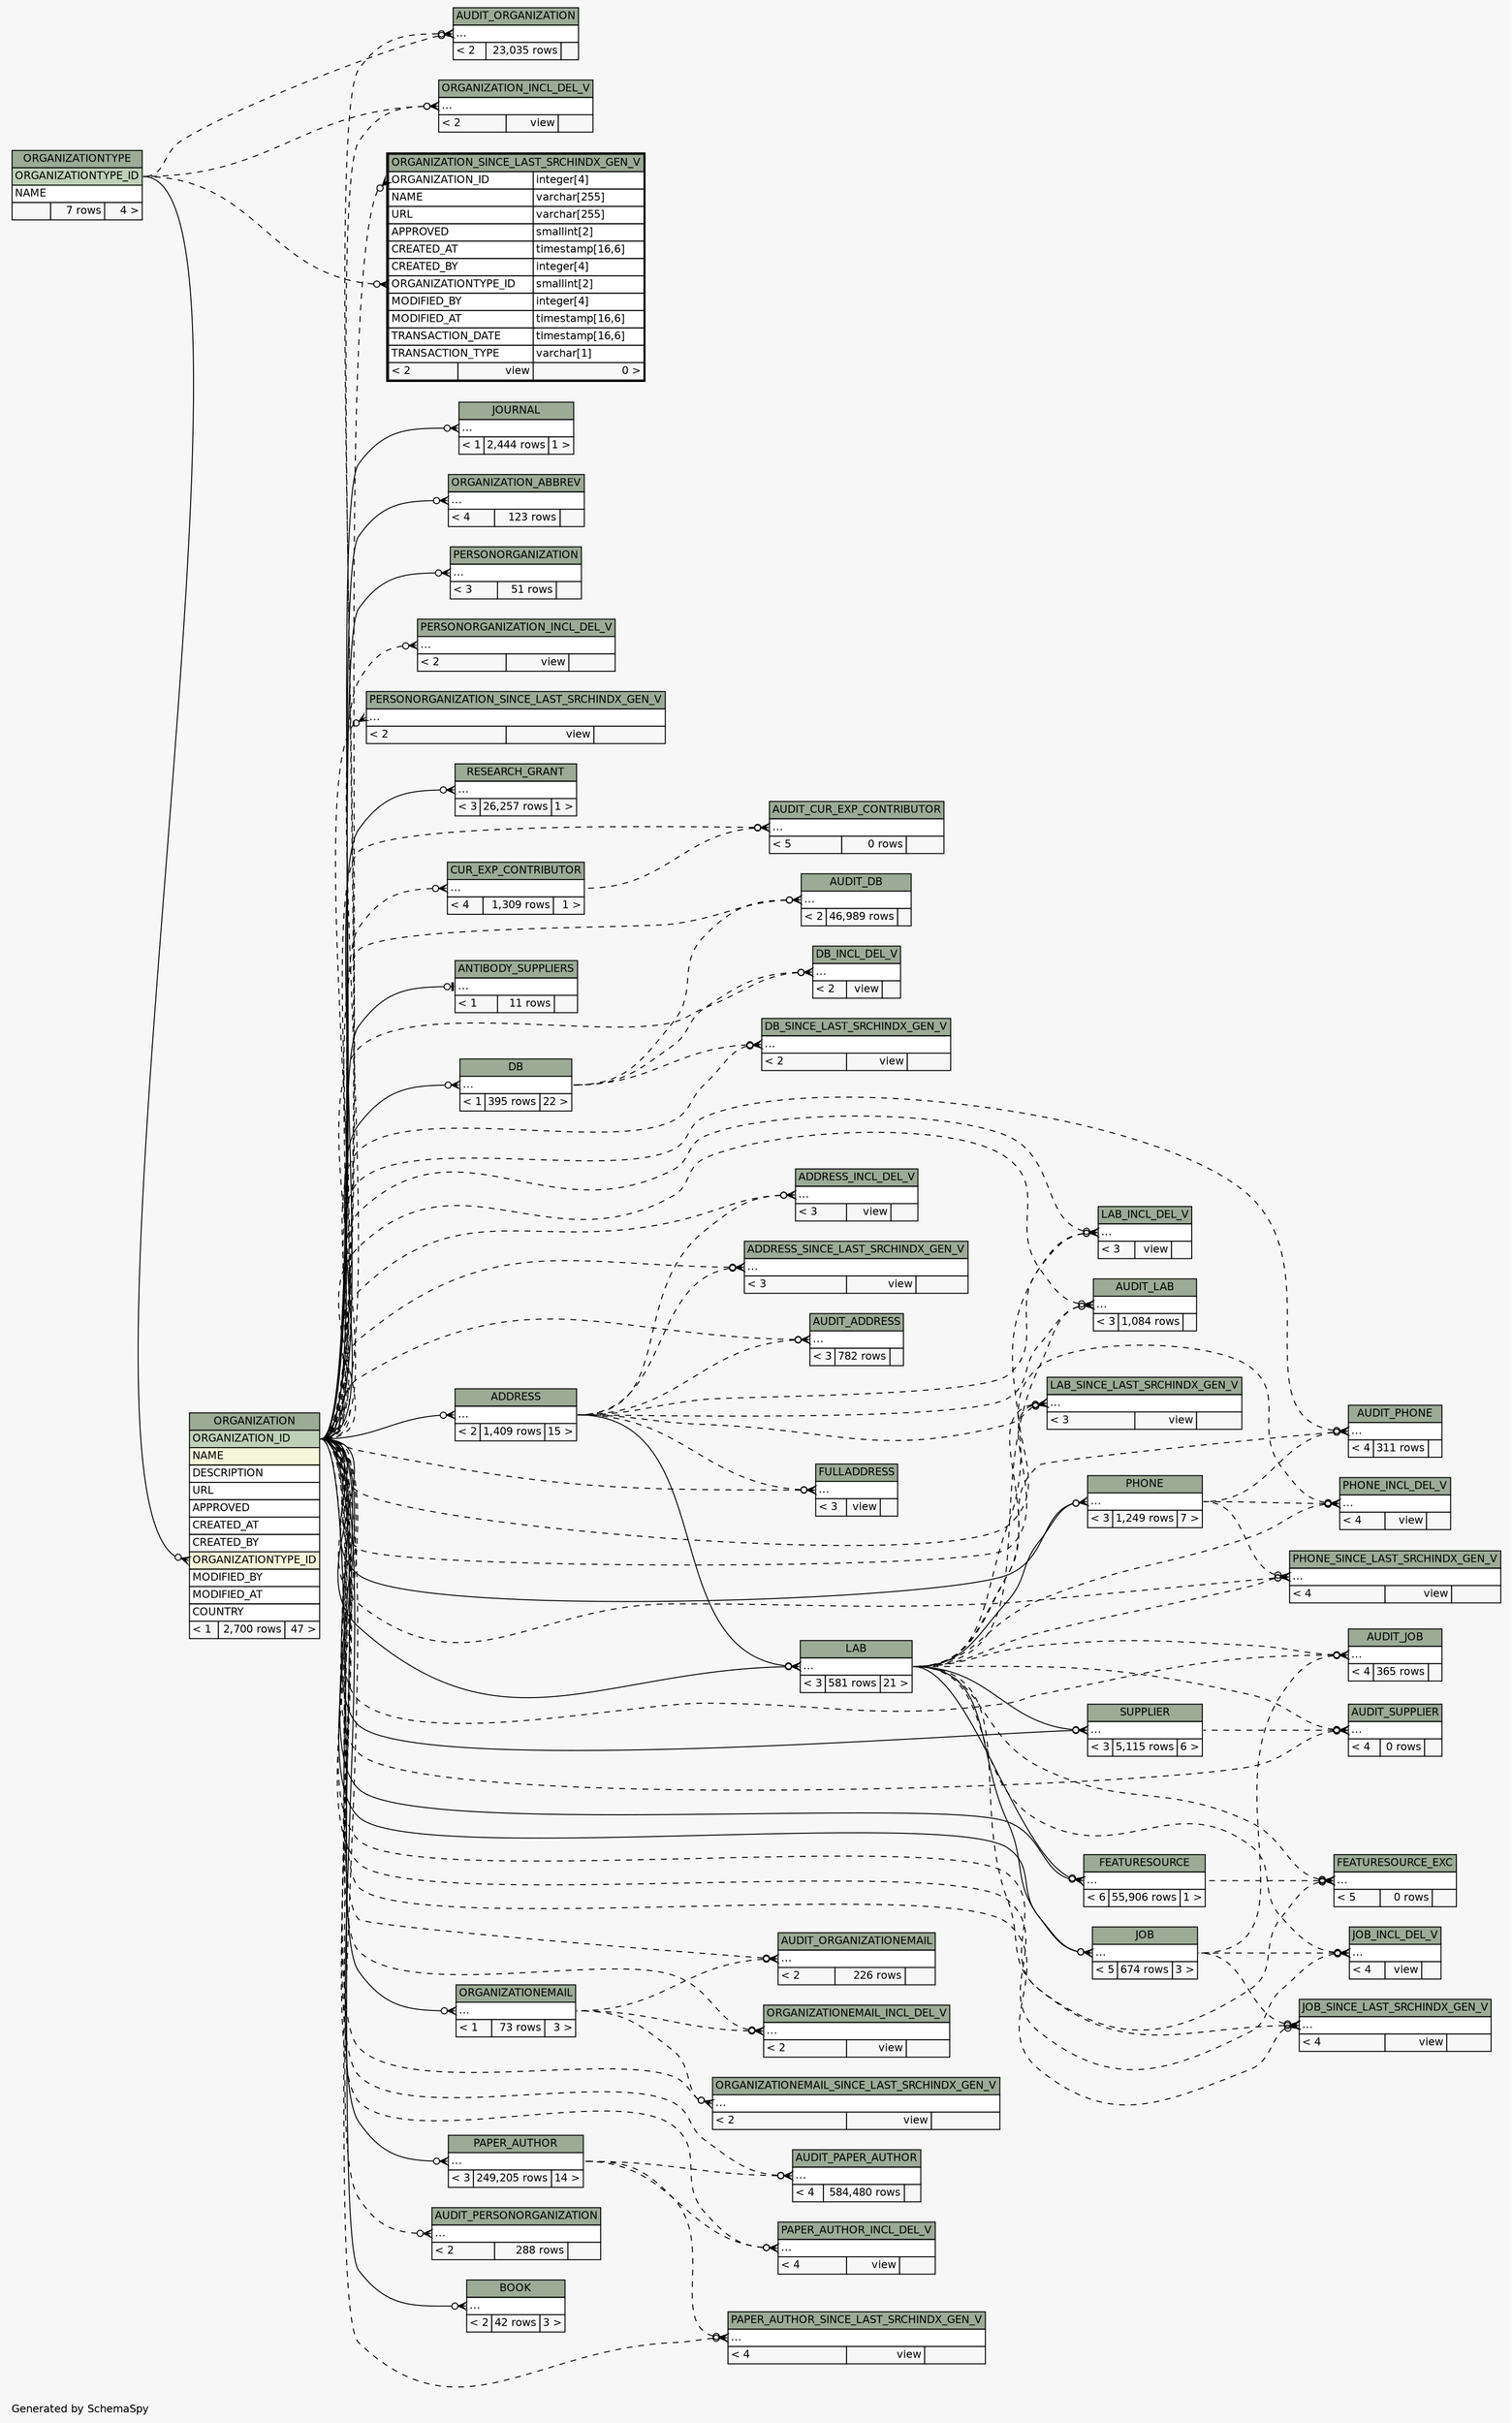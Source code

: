 // dot 2.38.0 on Windows 10 10.0
// SchemaSpy rev Unknown
digraph "impliedTwoDegreesRelationshipsDiagram" {
  graph [
    rankdir="RL"
    bgcolor="#f7f7f7"
    label="\nGenerated by SchemaSpy"
    labeljust="l"
    nodesep="0.18"
    ranksep="0.46"
    fontname="Helvetica"
    fontsize="11"
  ];
  node [
    fontname="Helvetica"
    fontsize="11"
    shape="plaintext"
  ];
  edge [
    arrowsize="0.8"
  ];
  "ADDRESS":"elipses":w -> "ORGANIZATION":"ORGANIZATION_ID":e [arrowhead=none dir=back arrowtail=crowodot];
  "ADDRESS_INCL_DEL_V":"elipses":w -> "ADDRESS":"elipses":e [arrowhead=none dir=back arrowtail=crowodot style=dashed];
  "ADDRESS_INCL_DEL_V":"elipses":w -> "ORGANIZATION":"ORGANIZATION_ID":e [arrowhead=none dir=back arrowtail=crowodot style=dashed];
  "ADDRESS_SINCE_LAST_SRCHINDX_GEN_V":"elipses":w -> "ADDRESS":"elipses":e [arrowhead=none dir=back arrowtail=crowodot style=dashed];
  "ADDRESS_SINCE_LAST_SRCHINDX_GEN_V":"elipses":w -> "ORGANIZATION":"ORGANIZATION_ID":e [arrowhead=none dir=back arrowtail=crowodot style=dashed];
  "ANTIBODY_SUPPLIERS":"elipses":w -> "ORGANIZATION":"ORGANIZATION_ID":e [arrowhead=none dir=back arrowtail=teeodot];
  "AUDIT_ADDRESS":"elipses":w -> "ADDRESS":"elipses":e [arrowhead=none dir=back arrowtail=crowodot style=dashed];
  "AUDIT_ADDRESS":"elipses":w -> "ORGANIZATION":"ORGANIZATION_ID":e [arrowhead=none dir=back arrowtail=crowodot style=dashed];
  "AUDIT_CUR_EXP_CONTRIBUTOR":"elipses":w -> "CUR_EXP_CONTRIBUTOR":"elipses":e [arrowhead=none dir=back arrowtail=crowodot style=dashed];
  "AUDIT_CUR_EXP_CONTRIBUTOR":"elipses":w -> "ORGANIZATION":"ORGANIZATION_ID":e [arrowhead=none dir=back arrowtail=crowodot style=dashed];
  "AUDIT_DB":"elipses":w -> "DB":"elipses":e [arrowhead=none dir=back arrowtail=crowodot style=dashed];
  "AUDIT_DB":"elipses":w -> "ORGANIZATION":"ORGANIZATION_ID":e [arrowhead=none dir=back arrowtail=crowodot style=dashed];
  "AUDIT_JOB":"elipses":w -> "JOB":"elipses":e [arrowhead=none dir=back arrowtail=crowodot style=dashed];
  "AUDIT_JOB":"elipses":w -> "LAB":"elipses":e [arrowhead=none dir=back arrowtail=crowodot style=dashed];
  "AUDIT_JOB":"elipses":w -> "ORGANIZATION":"ORGANIZATION_ID":e [arrowhead=none dir=back arrowtail=crowodot style=dashed];
  "AUDIT_LAB":"elipses":w -> "ADDRESS":"elipses":e [arrowhead=none dir=back arrowtail=crowodot style=dashed];
  "AUDIT_LAB":"elipses":w -> "LAB":"elipses":e [arrowhead=none dir=back arrowtail=crowodot style=dashed];
  "AUDIT_LAB":"elipses":w -> "ORGANIZATION":"ORGANIZATION_ID":e [arrowhead=none dir=back arrowtail=crowodot style=dashed];
  "AUDIT_ORGANIZATION":"elipses":w -> "ORGANIZATION":"ORGANIZATION_ID":e [arrowhead=none dir=back arrowtail=crowodot style=dashed];
  "AUDIT_ORGANIZATION":"elipses":w -> "ORGANIZATIONTYPE":"ORGANIZATIONTYPE_ID":e [arrowhead=none dir=back arrowtail=crowodot style=dashed];
  "AUDIT_ORGANIZATIONEMAIL":"elipses":w -> "ORGANIZATION":"ORGANIZATION_ID":e [arrowhead=none dir=back arrowtail=crowodot style=dashed];
  "AUDIT_ORGANIZATIONEMAIL":"elipses":w -> "ORGANIZATIONEMAIL":"elipses":e [arrowhead=none dir=back arrowtail=crowodot style=dashed];
  "AUDIT_PAPER_AUTHOR":"elipses":w -> "ORGANIZATION":"ORGANIZATION_ID":e [arrowhead=none dir=back arrowtail=crowodot style=dashed];
  "AUDIT_PAPER_AUTHOR":"elipses":w -> "PAPER_AUTHOR":"elipses":e [arrowhead=none dir=back arrowtail=crowodot style=dashed];
  "AUDIT_PERSONORGANIZATION":"elipses":w -> "ORGANIZATION":"ORGANIZATION_ID":e [arrowhead=none dir=back arrowtail=crowodot style=dashed];
  "AUDIT_PHONE":"elipses":w -> "LAB":"elipses":e [arrowhead=none dir=back arrowtail=crowodot style=dashed];
  "AUDIT_PHONE":"elipses":w -> "ORGANIZATION":"ORGANIZATION_ID":e [arrowhead=none dir=back arrowtail=crowodot style=dashed];
  "AUDIT_PHONE":"elipses":w -> "PHONE":"elipses":e [arrowhead=none dir=back arrowtail=crowodot style=dashed];
  "AUDIT_SUPPLIER":"elipses":w -> "LAB":"elipses":e [arrowhead=none dir=back arrowtail=crowodot style=dashed];
  "AUDIT_SUPPLIER":"elipses":w -> "ORGANIZATION":"ORGANIZATION_ID":e [arrowhead=none dir=back arrowtail=crowodot style=dashed];
  "AUDIT_SUPPLIER":"elipses":w -> "SUPPLIER":"elipses":e [arrowhead=none dir=back arrowtail=crowodot style=dashed];
  "BOOK":"elipses":w -> "ORGANIZATION":"ORGANIZATION_ID":e [arrowhead=none dir=back arrowtail=crowodot];
  "CUR_EXP_CONTRIBUTOR":"elipses":w -> "ORGANIZATION":"ORGANIZATION_ID":e [arrowhead=none dir=back arrowtail=crowodot style=dashed];
  "DB":"elipses":w -> "ORGANIZATION":"ORGANIZATION_ID":e [arrowhead=none dir=back arrowtail=crowodot];
  "DB_INCL_DEL_V":"elipses":w -> "DB":"elipses":e [arrowhead=none dir=back arrowtail=crowodot style=dashed];
  "DB_INCL_DEL_V":"elipses":w -> "ORGANIZATION":"ORGANIZATION_ID":e [arrowhead=none dir=back arrowtail=crowodot style=dashed];
  "DB_SINCE_LAST_SRCHINDX_GEN_V":"elipses":w -> "DB":"elipses":e [arrowhead=none dir=back arrowtail=crowodot style=dashed];
  "DB_SINCE_LAST_SRCHINDX_GEN_V":"elipses":w -> "ORGANIZATION":"ORGANIZATION_ID":e [arrowhead=none dir=back arrowtail=crowodot style=dashed];
  "FEATURESOURCE":"elipses":w -> "LAB":"elipses":e [arrowhead=none dir=back arrowtail=crowodot];
  "FEATURESOURCE":"elipses":w -> "ORGANIZATION":"ORGANIZATION_ID":e [arrowhead=none dir=back arrowtail=crowodot];
  "FEATURESOURCE_EXC":"elipses":w -> "FEATURESOURCE":"elipses":e [arrowhead=none dir=back arrowtail=crowodot style=dashed];
  "FEATURESOURCE_EXC":"elipses":w -> "LAB":"elipses":e [arrowhead=none dir=back arrowtail=crowodot style=dashed];
  "FEATURESOURCE_EXC":"elipses":w -> "ORGANIZATION":"ORGANIZATION_ID":e [arrowhead=none dir=back arrowtail=crowodot style=dashed];
  "FULLADDRESS":"elipses":w -> "ADDRESS":"elipses":e [arrowhead=none dir=back arrowtail=crowodot style=dashed];
  "FULLADDRESS":"elipses":w -> "ORGANIZATION":"ORGANIZATION_ID":e [arrowhead=none dir=back arrowtail=crowodot style=dashed];
  "JOB":"elipses":w -> "LAB":"elipses":e [arrowhead=none dir=back arrowtail=crowodot];
  "JOB":"elipses":w -> "ORGANIZATION":"ORGANIZATION_ID":e [arrowhead=none dir=back arrowtail=crowodot];
  "JOB_INCL_DEL_V":"elipses":w -> "JOB":"elipses":e [arrowhead=none dir=back arrowtail=crowodot style=dashed];
  "JOB_INCL_DEL_V":"elipses":w -> "LAB":"elipses":e [arrowhead=none dir=back arrowtail=crowodot style=dashed];
  "JOB_INCL_DEL_V":"elipses":w -> "ORGANIZATION":"ORGANIZATION_ID":e [arrowhead=none dir=back arrowtail=crowodot style=dashed];
  "JOB_SINCE_LAST_SRCHINDX_GEN_V":"elipses":w -> "JOB":"elipses":e [arrowhead=none dir=back arrowtail=crowodot style=dashed];
  "JOB_SINCE_LAST_SRCHINDX_GEN_V":"elipses":w -> "LAB":"elipses":e [arrowhead=none dir=back arrowtail=crowodot style=dashed];
  "JOB_SINCE_LAST_SRCHINDX_GEN_V":"elipses":w -> "ORGANIZATION":"ORGANIZATION_ID":e [arrowhead=none dir=back arrowtail=crowodot style=dashed];
  "JOURNAL":"elipses":w -> "ORGANIZATION":"ORGANIZATION_ID":e [arrowhead=none dir=back arrowtail=crowodot];
  "LAB":"elipses":w -> "ADDRESS":"elipses":e [arrowhead=none dir=back arrowtail=crowodot];
  "LAB":"elipses":w -> "ORGANIZATION":"ORGANIZATION_ID":e [arrowhead=none dir=back arrowtail=crowodot];
  "LAB_INCL_DEL_V":"elipses":w -> "ADDRESS":"elipses":e [arrowhead=none dir=back arrowtail=crowodot style=dashed];
  "LAB_INCL_DEL_V":"elipses":w -> "LAB":"elipses":e [arrowhead=none dir=back arrowtail=crowodot style=dashed];
  "LAB_INCL_DEL_V":"elipses":w -> "ORGANIZATION":"ORGANIZATION_ID":e [arrowhead=none dir=back arrowtail=crowodot style=dashed];
  "LAB_SINCE_LAST_SRCHINDX_GEN_V":"elipses":w -> "ADDRESS":"elipses":e [arrowhead=none dir=back arrowtail=crowodot style=dashed];
  "LAB_SINCE_LAST_SRCHINDX_GEN_V":"elipses":w -> "LAB":"elipses":e [arrowhead=none dir=back arrowtail=crowodot style=dashed];
  "LAB_SINCE_LAST_SRCHINDX_GEN_V":"elipses":w -> "ORGANIZATION":"ORGANIZATION_ID":e [arrowhead=none dir=back arrowtail=crowodot style=dashed];
  "ORGANIZATION":"ORGANIZATIONTYPE_ID":w -> "ORGANIZATIONTYPE":"ORGANIZATIONTYPE_ID":e [arrowhead=none dir=back arrowtail=crowodot];
  "ORGANIZATION_ABBREV":"elipses":w -> "ORGANIZATION":"ORGANIZATION_ID":e [arrowhead=none dir=back arrowtail=crowodot];
  "ORGANIZATION_INCL_DEL_V":"elipses":w -> "ORGANIZATION":"ORGANIZATION_ID":e [arrowhead=none dir=back arrowtail=crowodot style=dashed];
  "ORGANIZATION_INCL_DEL_V":"elipses":w -> "ORGANIZATIONTYPE":"ORGANIZATIONTYPE_ID":e [arrowhead=none dir=back arrowtail=crowodot style=dashed];
  "ORGANIZATION_SINCE_LAST_SRCHINDX_GEN_V":"ORGANIZATION_ID":w -> "ORGANIZATION":"ORGANIZATION_ID":e [arrowhead=none dir=back arrowtail=crowodot style=dashed];
  "ORGANIZATION_SINCE_LAST_SRCHINDX_GEN_V":"ORGANIZATIONTYPE_ID":w -> "ORGANIZATIONTYPE":"ORGANIZATIONTYPE_ID":e [arrowhead=none dir=back arrowtail=crowodot style=dashed];
  "ORGANIZATIONEMAIL":"elipses":w -> "ORGANIZATION":"ORGANIZATION_ID":e [arrowhead=none dir=back arrowtail=crowodot];
  "ORGANIZATIONEMAIL_INCL_DEL_V":"elipses":w -> "ORGANIZATION":"ORGANIZATION_ID":e [arrowhead=none dir=back arrowtail=crowodot style=dashed];
  "ORGANIZATIONEMAIL_INCL_DEL_V":"elipses":w -> "ORGANIZATIONEMAIL":"elipses":e [arrowhead=none dir=back arrowtail=crowodot style=dashed];
  "ORGANIZATIONEMAIL_SINCE_LAST_SRCHINDX_GEN_V":"elipses":w -> "ORGANIZATION":"ORGANIZATION_ID":e [arrowhead=none dir=back arrowtail=crowodot style=dashed];
  "ORGANIZATIONEMAIL_SINCE_LAST_SRCHINDX_GEN_V":"elipses":w -> "ORGANIZATIONEMAIL":"elipses":e [arrowhead=none dir=back arrowtail=crowodot style=dashed];
  "PAPER_AUTHOR":"elipses":w -> "ORGANIZATION":"ORGANIZATION_ID":e [arrowhead=none dir=back arrowtail=crowodot];
  "PAPER_AUTHOR_INCL_DEL_V":"elipses":w -> "ORGANIZATION":"ORGANIZATION_ID":e [arrowhead=none dir=back arrowtail=crowodot style=dashed];
  "PAPER_AUTHOR_INCL_DEL_V":"elipses":w -> "PAPER_AUTHOR":"elipses":e [arrowhead=none dir=back arrowtail=crowodot style=dashed];
  "PAPER_AUTHOR_SINCE_LAST_SRCHINDX_GEN_V":"elipses":w -> "ORGANIZATION":"ORGANIZATION_ID":e [arrowhead=none dir=back arrowtail=crowodot style=dashed];
  "PAPER_AUTHOR_SINCE_LAST_SRCHINDX_GEN_V":"elipses":w -> "PAPER_AUTHOR":"elipses":e [arrowhead=none dir=back arrowtail=crowodot style=dashed];
  "PERSONORGANIZATION":"elipses":w -> "ORGANIZATION":"ORGANIZATION_ID":e [arrowhead=none dir=back arrowtail=crowodot];
  "PERSONORGANIZATION_INCL_DEL_V":"elipses":w -> "ORGANIZATION":"ORGANIZATION_ID":e [arrowhead=none dir=back arrowtail=crowodot style=dashed];
  "PERSONORGANIZATION_SINCE_LAST_SRCHINDX_GEN_V":"elipses":w -> "ORGANIZATION":"ORGANIZATION_ID":e [arrowhead=none dir=back arrowtail=crowodot style=dashed];
  "PHONE":"elipses":w -> "LAB":"elipses":e [arrowhead=none dir=back arrowtail=crowodot];
  "PHONE":"elipses":w -> "ORGANIZATION":"ORGANIZATION_ID":e [arrowhead=none dir=back arrowtail=crowodot];
  "PHONE_INCL_DEL_V":"elipses":w -> "LAB":"elipses":e [arrowhead=none dir=back arrowtail=crowodot style=dashed];
  "PHONE_INCL_DEL_V":"elipses":w -> "ORGANIZATION":"ORGANIZATION_ID":e [arrowhead=none dir=back arrowtail=crowodot style=dashed];
  "PHONE_INCL_DEL_V":"elipses":w -> "PHONE":"elipses":e [arrowhead=none dir=back arrowtail=crowodot style=dashed];
  "PHONE_SINCE_LAST_SRCHINDX_GEN_V":"elipses":w -> "LAB":"elipses":e [arrowhead=none dir=back arrowtail=crowodot style=dashed];
  "PHONE_SINCE_LAST_SRCHINDX_GEN_V":"elipses":w -> "ORGANIZATION":"ORGANIZATION_ID":e [arrowhead=none dir=back arrowtail=crowodot style=dashed];
  "PHONE_SINCE_LAST_SRCHINDX_GEN_V":"elipses":w -> "PHONE":"elipses":e [arrowhead=none dir=back arrowtail=crowodot style=dashed];
  "RESEARCH_GRANT":"elipses":w -> "ORGANIZATION":"ORGANIZATION_ID":e [arrowhead=none dir=back arrowtail=crowodot];
  "SUPPLIER":"elipses":w -> "LAB":"elipses":e [arrowhead=none dir=back arrowtail=crowodot];
  "SUPPLIER":"elipses":w -> "ORGANIZATION":"ORGANIZATION_ID":e [arrowhead=none dir=back arrowtail=crowodot];
  "ADDRESS" [
    label=<
    <TABLE BORDER="0" CELLBORDER="1" CELLSPACING="0" BGCOLOR="#ffffff">
      <TR><TD COLSPAN="3" BGCOLOR="#9bab96" ALIGN="CENTER">ADDRESS</TD></TR>
      <TR><TD PORT="elipses" COLSPAN="3" ALIGN="LEFT">...</TD></TR>
      <TR><TD ALIGN="LEFT" BGCOLOR="#f7f7f7">&lt; 2</TD><TD ALIGN="RIGHT" BGCOLOR="#f7f7f7">1,409 rows</TD><TD ALIGN="RIGHT" BGCOLOR="#f7f7f7">15 &gt;</TD></TR>
    </TABLE>>
    URL="ADDRESS.html"
    tooltip="ADDRESS"
  ];
  "ADDRESS_INCL_DEL_V" [
    label=<
    <TABLE BORDER="0" CELLBORDER="1" CELLSPACING="0" BGCOLOR="#ffffff">
      <TR><TD COLSPAN="3" BGCOLOR="#9bab96" ALIGN="CENTER">ADDRESS_INCL_DEL_V</TD></TR>
      <TR><TD PORT="elipses" COLSPAN="3" ALIGN="LEFT">...</TD></TR>
      <TR><TD ALIGN="LEFT" BGCOLOR="#f7f7f7">&lt; 3</TD><TD ALIGN="RIGHT" BGCOLOR="#f7f7f7">view</TD><TD ALIGN="RIGHT" BGCOLOR="#f7f7f7">  </TD></TR>
    </TABLE>>
    URL="ADDRESS_INCL_DEL_V.html"
    tooltip="ADDRESS_INCL_DEL_V"
  ];
  "ADDRESS_SINCE_LAST_SRCHINDX_GEN_V" [
    label=<
    <TABLE BORDER="0" CELLBORDER="1" CELLSPACING="0" BGCOLOR="#ffffff">
      <TR><TD COLSPAN="3" BGCOLOR="#9bab96" ALIGN="CENTER">ADDRESS_SINCE_LAST_SRCHINDX_GEN_V</TD></TR>
      <TR><TD PORT="elipses" COLSPAN="3" ALIGN="LEFT">...</TD></TR>
      <TR><TD ALIGN="LEFT" BGCOLOR="#f7f7f7">&lt; 3</TD><TD ALIGN="RIGHT" BGCOLOR="#f7f7f7">view</TD><TD ALIGN="RIGHT" BGCOLOR="#f7f7f7">  </TD></TR>
    </TABLE>>
    URL="ADDRESS_SINCE_LAST_SRCHINDX_GEN_V.html"
    tooltip="ADDRESS_SINCE_LAST_SRCHINDX_GEN_V"
  ];
  "ANTIBODY_SUPPLIERS" [
    label=<
    <TABLE BORDER="0" CELLBORDER="1" CELLSPACING="0" BGCOLOR="#ffffff">
      <TR><TD COLSPAN="3" BGCOLOR="#9bab96" ALIGN="CENTER">ANTIBODY_SUPPLIERS</TD></TR>
      <TR><TD PORT="elipses" COLSPAN="3" ALIGN="LEFT">...</TD></TR>
      <TR><TD ALIGN="LEFT" BGCOLOR="#f7f7f7">&lt; 1</TD><TD ALIGN="RIGHT" BGCOLOR="#f7f7f7">11 rows</TD><TD ALIGN="RIGHT" BGCOLOR="#f7f7f7">  </TD></TR>
    </TABLE>>
    URL="ANTIBODY_SUPPLIERS.html"
    tooltip="ANTIBODY_SUPPLIERS"
  ];
  "AUDIT_ADDRESS" [
    label=<
    <TABLE BORDER="0" CELLBORDER="1" CELLSPACING="0" BGCOLOR="#ffffff">
      <TR><TD COLSPAN="3" BGCOLOR="#9bab96" ALIGN="CENTER">AUDIT_ADDRESS</TD></TR>
      <TR><TD PORT="elipses" COLSPAN="3" ALIGN="LEFT">...</TD></TR>
      <TR><TD ALIGN="LEFT" BGCOLOR="#f7f7f7">&lt; 3</TD><TD ALIGN="RIGHT" BGCOLOR="#f7f7f7">782 rows</TD><TD ALIGN="RIGHT" BGCOLOR="#f7f7f7">  </TD></TR>
    </TABLE>>
    URL="AUDIT_ADDRESS.html"
    tooltip="AUDIT_ADDRESS"
  ];
  "AUDIT_CUR_EXP_CONTRIBUTOR" [
    label=<
    <TABLE BORDER="0" CELLBORDER="1" CELLSPACING="0" BGCOLOR="#ffffff">
      <TR><TD COLSPAN="3" BGCOLOR="#9bab96" ALIGN="CENTER">AUDIT_CUR_EXP_CONTRIBUTOR</TD></TR>
      <TR><TD PORT="elipses" COLSPAN="3" ALIGN="LEFT">...</TD></TR>
      <TR><TD ALIGN="LEFT" BGCOLOR="#f7f7f7">&lt; 5</TD><TD ALIGN="RIGHT" BGCOLOR="#f7f7f7">0 rows</TD><TD ALIGN="RIGHT" BGCOLOR="#f7f7f7">  </TD></TR>
    </TABLE>>
    URL="AUDIT_CUR_EXP_CONTRIBUTOR.html"
    tooltip="AUDIT_CUR_EXP_CONTRIBUTOR"
  ];
  "AUDIT_DB" [
    label=<
    <TABLE BORDER="0" CELLBORDER="1" CELLSPACING="0" BGCOLOR="#ffffff">
      <TR><TD COLSPAN="3" BGCOLOR="#9bab96" ALIGN="CENTER">AUDIT_DB</TD></TR>
      <TR><TD PORT="elipses" COLSPAN="3" ALIGN="LEFT">...</TD></TR>
      <TR><TD ALIGN="LEFT" BGCOLOR="#f7f7f7">&lt; 2</TD><TD ALIGN="RIGHT" BGCOLOR="#f7f7f7">46,989 rows</TD><TD ALIGN="RIGHT" BGCOLOR="#f7f7f7">  </TD></TR>
    </TABLE>>
    URL="AUDIT_DB.html"
    tooltip="AUDIT_DB"
  ];
  "AUDIT_JOB" [
    label=<
    <TABLE BORDER="0" CELLBORDER="1" CELLSPACING="0" BGCOLOR="#ffffff">
      <TR><TD COLSPAN="3" BGCOLOR="#9bab96" ALIGN="CENTER">AUDIT_JOB</TD></TR>
      <TR><TD PORT="elipses" COLSPAN="3" ALIGN="LEFT">...</TD></TR>
      <TR><TD ALIGN="LEFT" BGCOLOR="#f7f7f7">&lt; 4</TD><TD ALIGN="RIGHT" BGCOLOR="#f7f7f7">365 rows</TD><TD ALIGN="RIGHT" BGCOLOR="#f7f7f7">  </TD></TR>
    </TABLE>>
    URL="AUDIT_JOB.html"
    tooltip="AUDIT_JOB"
  ];
  "AUDIT_LAB" [
    label=<
    <TABLE BORDER="0" CELLBORDER="1" CELLSPACING="0" BGCOLOR="#ffffff">
      <TR><TD COLSPAN="3" BGCOLOR="#9bab96" ALIGN="CENTER">AUDIT_LAB</TD></TR>
      <TR><TD PORT="elipses" COLSPAN="3" ALIGN="LEFT">...</TD></TR>
      <TR><TD ALIGN="LEFT" BGCOLOR="#f7f7f7">&lt; 3</TD><TD ALIGN="RIGHT" BGCOLOR="#f7f7f7">1,084 rows</TD><TD ALIGN="RIGHT" BGCOLOR="#f7f7f7">  </TD></TR>
    </TABLE>>
    URL="AUDIT_LAB.html"
    tooltip="AUDIT_LAB"
  ];
  "AUDIT_ORGANIZATION" [
    label=<
    <TABLE BORDER="0" CELLBORDER="1" CELLSPACING="0" BGCOLOR="#ffffff">
      <TR><TD COLSPAN="3" BGCOLOR="#9bab96" ALIGN="CENTER">AUDIT_ORGANIZATION</TD></TR>
      <TR><TD PORT="elipses" COLSPAN="3" ALIGN="LEFT">...</TD></TR>
      <TR><TD ALIGN="LEFT" BGCOLOR="#f7f7f7">&lt; 2</TD><TD ALIGN="RIGHT" BGCOLOR="#f7f7f7">23,035 rows</TD><TD ALIGN="RIGHT" BGCOLOR="#f7f7f7">  </TD></TR>
    </TABLE>>
    URL="AUDIT_ORGANIZATION.html"
    tooltip="AUDIT_ORGANIZATION"
  ];
  "AUDIT_ORGANIZATIONEMAIL" [
    label=<
    <TABLE BORDER="0" CELLBORDER="1" CELLSPACING="0" BGCOLOR="#ffffff">
      <TR><TD COLSPAN="3" BGCOLOR="#9bab96" ALIGN="CENTER">AUDIT_ORGANIZATIONEMAIL</TD></TR>
      <TR><TD PORT="elipses" COLSPAN="3" ALIGN="LEFT">...</TD></TR>
      <TR><TD ALIGN="LEFT" BGCOLOR="#f7f7f7">&lt; 2</TD><TD ALIGN="RIGHT" BGCOLOR="#f7f7f7">226 rows</TD><TD ALIGN="RIGHT" BGCOLOR="#f7f7f7">  </TD></TR>
    </TABLE>>
    URL="AUDIT_ORGANIZATIONEMAIL.html"
    tooltip="AUDIT_ORGANIZATIONEMAIL"
  ];
  "AUDIT_PAPER_AUTHOR" [
    label=<
    <TABLE BORDER="0" CELLBORDER="1" CELLSPACING="0" BGCOLOR="#ffffff">
      <TR><TD COLSPAN="3" BGCOLOR="#9bab96" ALIGN="CENTER">AUDIT_PAPER_AUTHOR</TD></TR>
      <TR><TD PORT="elipses" COLSPAN="3" ALIGN="LEFT">...</TD></TR>
      <TR><TD ALIGN="LEFT" BGCOLOR="#f7f7f7">&lt; 4</TD><TD ALIGN="RIGHT" BGCOLOR="#f7f7f7">584,480 rows</TD><TD ALIGN="RIGHT" BGCOLOR="#f7f7f7">  </TD></TR>
    </TABLE>>
    URL="AUDIT_PAPER_AUTHOR.html"
    tooltip="AUDIT_PAPER_AUTHOR"
  ];
  "AUDIT_PERSONORGANIZATION" [
    label=<
    <TABLE BORDER="0" CELLBORDER="1" CELLSPACING="0" BGCOLOR="#ffffff">
      <TR><TD COLSPAN="3" BGCOLOR="#9bab96" ALIGN="CENTER">AUDIT_PERSONORGANIZATION</TD></TR>
      <TR><TD PORT="elipses" COLSPAN="3" ALIGN="LEFT">...</TD></TR>
      <TR><TD ALIGN="LEFT" BGCOLOR="#f7f7f7">&lt; 2</TD><TD ALIGN="RIGHT" BGCOLOR="#f7f7f7">288 rows</TD><TD ALIGN="RIGHT" BGCOLOR="#f7f7f7">  </TD></TR>
    </TABLE>>
    URL="AUDIT_PERSONORGANIZATION.html"
    tooltip="AUDIT_PERSONORGANIZATION"
  ];
  "AUDIT_PHONE" [
    label=<
    <TABLE BORDER="0" CELLBORDER="1" CELLSPACING="0" BGCOLOR="#ffffff">
      <TR><TD COLSPAN="3" BGCOLOR="#9bab96" ALIGN="CENTER">AUDIT_PHONE</TD></TR>
      <TR><TD PORT="elipses" COLSPAN="3" ALIGN="LEFT">...</TD></TR>
      <TR><TD ALIGN="LEFT" BGCOLOR="#f7f7f7">&lt; 4</TD><TD ALIGN="RIGHT" BGCOLOR="#f7f7f7">311 rows</TD><TD ALIGN="RIGHT" BGCOLOR="#f7f7f7">  </TD></TR>
    </TABLE>>
    URL="AUDIT_PHONE.html"
    tooltip="AUDIT_PHONE"
  ];
  "AUDIT_SUPPLIER" [
    label=<
    <TABLE BORDER="0" CELLBORDER="1" CELLSPACING="0" BGCOLOR="#ffffff">
      <TR><TD COLSPAN="3" BGCOLOR="#9bab96" ALIGN="CENTER">AUDIT_SUPPLIER</TD></TR>
      <TR><TD PORT="elipses" COLSPAN="3" ALIGN="LEFT">...</TD></TR>
      <TR><TD ALIGN="LEFT" BGCOLOR="#f7f7f7">&lt; 4</TD><TD ALIGN="RIGHT" BGCOLOR="#f7f7f7">0 rows</TD><TD ALIGN="RIGHT" BGCOLOR="#f7f7f7">  </TD></TR>
    </TABLE>>
    URL="AUDIT_SUPPLIER.html"
    tooltip="AUDIT_SUPPLIER"
  ];
  "BOOK" [
    label=<
    <TABLE BORDER="0" CELLBORDER="1" CELLSPACING="0" BGCOLOR="#ffffff">
      <TR><TD COLSPAN="3" BGCOLOR="#9bab96" ALIGN="CENTER">BOOK</TD></TR>
      <TR><TD PORT="elipses" COLSPAN="3" ALIGN="LEFT">...</TD></TR>
      <TR><TD ALIGN="LEFT" BGCOLOR="#f7f7f7">&lt; 2</TD><TD ALIGN="RIGHT" BGCOLOR="#f7f7f7">42 rows</TD><TD ALIGN="RIGHT" BGCOLOR="#f7f7f7">3 &gt;</TD></TR>
    </TABLE>>
    URL="BOOK.html"
    tooltip="BOOK"
  ];
  "CUR_EXP_CONTRIBUTOR" [
    label=<
    <TABLE BORDER="0" CELLBORDER="1" CELLSPACING="0" BGCOLOR="#ffffff">
      <TR><TD COLSPAN="3" BGCOLOR="#9bab96" ALIGN="CENTER">CUR_EXP_CONTRIBUTOR</TD></TR>
      <TR><TD PORT="elipses" COLSPAN="3" ALIGN="LEFT">...</TD></TR>
      <TR><TD ALIGN="LEFT" BGCOLOR="#f7f7f7">&lt; 4</TD><TD ALIGN="RIGHT" BGCOLOR="#f7f7f7">1,309 rows</TD><TD ALIGN="RIGHT" BGCOLOR="#f7f7f7">1 &gt;</TD></TR>
    </TABLE>>
    URL="CUR_EXP_CONTRIBUTOR.html"
    tooltip="CUR_EXP_CONTRIBUTOR"
  ];
  "DB" [
    label=<
    <TABLE BORDER="0" CELLBORDER="1" CELLSPACING="0" BGCOLOR="#ffffff">
      <TR><TD COLSPAN="3" BGCOLOR="#9bab96" ALIGN="CENTER">DB</TD></TR>
      <TR><TD PORT="elipses" COLSPAN="3" ALIGN="LEFT">...</TD></TR>
      <TR><TD ALIGN="LEFT" BGCOLOR="#f7f7f7">&lt; 1</TD><TD ALIGN="RIGHT" BGCOLOR="#f7f7f7">395 rows</TD><TD ALIGN="RIGHT" BGCOLOR="#f7f7f7">22 &gt;</TD></TR>
    </TABLE>>
    URL="DB.html"
    tooltip="DB"
  ];
  "DB_INCL_DEL_V" [
    label=<
    <TABLE BORDER="0" CELLBORDER="1" CELLSPACING="0" BGCOLOR="#ffffff">
      <TR><TD COLSPAN="3" BGCOLOR="#9bab96" ALIGN="CENTER">DB_INCL_DEL_V</TD></TR>
      <TR><TD PORT="elipses" COLSPAN="3" ALIGN="LEFT">...</TD></TR>
      <TR><TD ALIGN="LEFT" BGCOLOR="#f7f7f7">&lt; 2</TD><TD ALIGN="RIGHT" BGCOLOR="#f7f7f7">view</TD><TD ALIGN="RIGHT" BGCOLOR="#f7f7f7">  </TD></TR>
    </TABLE>>
    URL="DB_INCL_DEL_V.html"
    tooltip="DB_INCL_DEL_V"
  ];
  "DB_SINCE_LAST_SRCHINDX_GEN_V" [
    label=<
    <TABLE BORDER="0" CELLBORDER="1" CELLSPACING="0" BGCOLOR="#ffffff">
      <TR><TD COLSPAN="3" BGCOLOR="#9bab96" ALIGN="CENTER">DB_SINCE_LAST_SRCHINDX_GEN_V</TD></TR>
      <TR><TD PORT="elipses" COLSPAN="3" ALIGN="LEFT">...</TD></TR>
      <TR><TD ALIGN="LEFT" BGCOLOR="#f7f7f7">&lt; 2</TD><TD ALIGN="RIGHT" BGCOLOR="#f7f7f7">view</TD><TD ALIGN="RIGHT" BGCOLOR="#f7f7f7">  </TD></TR>
    </TABLE>>
    URL="DB_SINCE_LAST_SRCHINDX_GEN_V.html"
    tooltip="DB_SINCE_LAST_SRCHINDX_GEN_V"
  ];
  "FEATURESOURCE" [
    label=<
    <TABLE BORDER="0" CELLBORDER="1" CELLSPACING="0" BGCOLOR="#ffffff">
      <TR><TD COLSPAN="3" BGCOLOR="#9bab96" ALIGN="CENTER">FEATURESOURCE</TD></TR>
      <TR><TD PORT="elipses" COLSPAN="3" ALIGN="LEFT">...</TD></TR>
      <TR><TD ALIGN="LEFT" BGCOLOR="#f7f7f7">&lt; 6</TD><TD ALIGN="RIGHT" BGCOLOR="#f7f7f7">55,906 rows</TD><TD ALIGN="RIGHT" BGCOLOR="#f7f7f7">1 &gt;</TD></TR>
    </TABLE>>
    URL="FEATURESOURCE.html"
    tooltip="FEATURESOURCE"
  ];
  "FEATURESOURCE_EXC" [
    label=<
    <TABLE BORDER="0" CELLBORDER="1" CELLSPACING="0" BGCOLOR="#ffffff">
      <TR><TD COLSPAN="3" BGCOLOR="#9bab96" ALIGN="CENTER">FEATURESOURCE_EXC</TD></TR>
      <TR><TD PORT="elipses" COLSPAN="3" ALIGN="LEFT">...</TD></TR>
      <TR><TD ALIGN="LEFT" BGCOLOR="#f7f7f7">&lt; 5</TD><TD ALIGN="RIGHT" BGCOLOR="#f7f7f7">0 rows</TD><TD ALIGN="RIGHT" BGCOLOR="#f7f7f7">  </TD></TR>
    </TABLE>>
    URL="FEATURESOURCE_EXC.html"
    tooltip="FEATURESOURCE_EXC"
  ];
  "FULLADDRESS" [
    label=<
    <TABLE BORDER="0" CELLBORDER="1" CELLSPACING="0" BGCOLOR="#ffffff">
      <TR><TD COLSPAN="3" BGCOLOR="#9bab96" ALIGN="CENTER">FULLADDRESS</TD></TR>
      <TR><TD PORT="elipses" COLSPAN="3" ALIGN="LEFT">...</TD></TR>
      <TR><TD ALIGN="LEFT" BGCOLOR="#f7f7f7">&lt; 3</TD><TD ALIGN="RIGHT" BGCOLOR="#f7f7f7">view</TD><TD ALIGN="RIGHT" BGCOLOR="#f7f7f7">  </TD></TR>
    </TABLE>>
    URL="FULLADDRESS.html"
    tooltip="FULLADDRESS"
  ];
  "JOB" [
    label=<
    <TABLE BORDER="0" CELLBORDER="1" CELLSPACING="0" BGCOLOR="#ffffff">
      <TR><TD COLSPAN="3" BGCOLOR="#9bab96" ALIGN="CENTER">JOB</TD></TR>
      <TR><TD PORT="elipses" COLSPAN="3" ALIGN="LEFT">...</TD></TR>
      <TR><TD ALIGN="LEFT" BGCOLOR="#f7f7f7">&lt; 5</TD><TD ALIGN="RIGHT" BGCOLOR="#f7f7f7">674 rows</TD><TD ALIGN="RIGHT" BGCOLOR="#f7f7f7">3 &gt;</TD></TR>
    </TABLE>>
    URL="JOB.html"
    tooltip="JOB"
  ];
  "JOB_INCL_DEL_V" [
    label=<
    <TABLE BORDER="0" CELLBORDER="1" CELLSPACING="0" BGCOLOR="#ffffff">
      <TR><TD COLSPAN="3" BGCOLOR="#9bab96" ALIGN="CENTER">JOB_INCL_DEL_V</TD></TR>
      <TR><TD PORT="elipses" COLSPAN="3" ALIGN="LEFT">...</TD></TR>
      <TR><TD ALIGN="LEFT" BGCOLOR="#f7f7f7">&lt; 4</TD><TD ALIGN="RIGHT" BGCOLOR="#f7f7f7">view</TD><TD ALIGN="RIGHT" BGCOLOR="#f7f7f7">  </TD></TR>
    </TABLE>>
    URL="JOB_INCL_DEL_V.html"
    tooltip="JOB_INCL_DEL_V"
  ];
  "JOB_SINCE_LAST_SRCHINDX_GEN_V" [
    label=<
    <TABLE BORDER="0" CELLBORDER="1" CELLSPACING="0" BGCOLOR="#ffffff">
      <TR><TD COLSPAN="3" BGCOLOR="#9bab96" ALIGN="CENTER">JOB_SINCE_LAST_SRCHINDX_GEN_V</TD></TR>
      <TR><TD PORT="elipses" COLSPAN="3" ALIGN="LEFT">...</TD></TR>
      <TR><TD ALIGN="LEFT" BGCOLOR="#f7f7f7">&lt; 4</TD><TD ALIGN="RIGHT" BGCOLOR="#f7f7f7">view</TD><TD ALIGN="RIGHT" BGCOLOR="#f7f7f7">  </TD></TR>
    </TABLE>>
    URL="JOB_SINCE_LAST_SRCHINDX_GEN_V.html"
    tooltip="JOB_SINCE_LAST_SRCHINDX_GEN_V"
  ];
  "JOURNAL" [
    label=<
    <TABLE BORDER="0" CELLBORDER="1" CELLSPACING="0" BGCOLOR="#ffffff">
      <TR><TD COLSPAN="3" BGCOLOR="#9bab96" ALIGN="CENTER">JOURNAL</TD></TR>
      <TR><TD PORT="elipses" COLSPAN="3" ALIGN="LEFT">...</TD></TR>
      <TR><TD ALIGN="LEFT" BGCOLOR="#f7f7f7">&lt; 1</TD><TD ALIGN="RIGHT" BGCOLOR="#f7f7f7">2,444 rows</TD><TD ALIGN="RIGHT" BGCOLOR="#f7f7f7">1 &gt;</TD></TR>
    </TABLE>>
    URL="JOURNAL.html"
    tooltip="JOURNAL"
  ];
  "LAB" [
    label=<
    <TABLE BORDER="0" CELLBORDER="1" CELLSPACING="0" BGCOLOR="#ffffff">
      <TR><TD COLSPAN="3" BGCOLOR="#9bab96" ALIGN="CENTER">LAB</TD></TR>
      <TR><TD PORT="elipses" COLSPAN="3" ALIGN="LEFT">...</TD></TR>
      <TR><TD ALIGN="LEFT" BGCOLOR="#f7f7f7">&lt; 3</TD><TD ALIGN="RIGHT" BGCOLOR="#f7f7f7">581 rows</TD><TD ALIGN="RIGHT" BGCOLOR="#f7f7f7">21 &gt;</TD></TR>
    </TABLE>>
    URL="LAB.html"
    tooltip="LAB"
  ];
  "LAB_INCL_DEL_V" [
    label=<
    <TABLE BORDER="0" CELLBORDER="1" CELLSPACING="0" BGCOLOR="#ffffff">
      <TR><TD COLSPAN="3" BGCOLOR="#9bab96" ALIGN="CENTER">LAB_INCL_DEL_V</TD></TR>
      <TR><TD PORT="elipses" COLSPAN="3" ALIGN="LEFT">...</TD></TR>
      <TR><TD ALIGN="LEFT" BGCOLOR="#f7f7f7">&lt; 3</TD><TD ALIGN="RIGHT" BGCOLOR="#f7f7f7">view</TD><TD ALIGN="RIGHT" BGCOLOR="#f7f7f7">  </TD></TR>
    </TABLE>>
    URL="LAB_INCL_DEL_V.html"
    tooltip="LAB_INCL_DEL_V"
  ];
  "LAB_SINCE_LAST_SRCHINDX_GEN_V" [
    label=<
    <TABLE BORDER="0" CELLBORDER="1" CELLSPACING="0" BGCOLOR="#ffffff">
      <TR><TD COLSPAN="3" BGCOLOR="#9bab96" ALIGN="CENTER">LAB_SINCE_LAST_SRCHINDX_GEN_V</TD></TR>
      <TR><TD PORT="elipses" COLSPAN="3" ALIGN="LEFT">...</TD></TR>
      <TR><TD ALIGN="LEFT" BGCOLOR="#f7f7f7">&lt; 3</TD><TD ALIGN="RIGHT" BGCOLOR="#f7f7f7">view</TD><TD ALIGN="RIGHT" BGCOLOR="#f7f7f7">  </TD></TR>
    </TABLE>>
    URL="LAB_SINCE_LAST_SRCHINDX_GEN_V.html"
    tooltip="LAB_SINCE_LAST_SRCHINDX_GEN_V"
  ];
  "ORGANIZATION" [
    label=<
    <TABLE BORDER="0" CELLBORDER="1" CELLSPACING="0" BGCOLOR="#ffffff">
      <TR><TD COLSPAN="3" BGCOLOR="#9bab96" ALIGN="CENTER">ORGANIZATION</TD></TR>
      <TR><TD PORT="ORGANIZATION_ID" COLSPAN="3" BGCOLOR="#bed1b8" ALIGN="LEFT">ORGANIZATION_ID</TD></TR>
      <TR><TD PORT="NAME" COLSPAN="3" BGCOLOR="#f4f7da" ALIGN="LEFT">NAME</TD></TR>
      <TR><TD PORT="DESCRIPTION" COLSPAN="3" ALIGN="LEFT">DESCRIPTION</TD></TR>
      <TR><TD PORT="URL" COLSPAN="3" ALIGN="LEFT">URL</TD></TR>
      <TR><TD PORT="APPROVED" COLSPAN="3" ALIGN="LEFT">APPROVED</TD></TR>
      <TR><TD PORT="CREATED_AT" COLSPAN="3" ALIGN="LEFT">CREATED_AT</TD></TR>
      <TR><TD PORT="CREATED_BY" COLSPAN="3" ALIGN="LEFT">CREATED_BY</TD></TR>
      <TR><TD PORT="ORGANIZATIONTYPE_ID" COLSPAN="3" BGCOLOR="#f4f7da" ALIGN="LEFT">ORGANIZATIONTYPE_ID</TD></TR>
      <TR><TD PORT="MODIFIED_BY" COLSPAN="3" ALIGN="LEFT">MODIFIED_BY</TD></TR>
      <TR><TD PORT="MODIFIED_AT" COLSPAN="3" ALIGN="LEFT">MODIFIED_AT</TD></TR>
      <TR><TD PORT="COUNTRY" COLSPAN="3" ALIGN="LEFT">COUNTRY</TD></TR>
      <TR><TD ALIGN="LEFT" BGCOLOR="#f7f7f7">&lt; 1</TD><TD ALIGN="RIGHT" BGCOLOR="#f7f7f7">2,700 rows</TD><TD ALIGN="RIGHT" BGCOLOR="#f7f7f7">47 &gt;</TD></TR>
    </TABLE>>
    URL="ORGANIZATION.html"
    tooltip="ORGANIZATION"
  ];
  "ORGANIZATION_ABBREV" [
    label=<
    <TABLE BORDER="0" CELLBORDER="1" CELLSPACING="0" BGCOLOR="#ffffff">
      <TR><TD COLSPAN="3" BGCOLOR="#9bab96" ALIGN="CENTER">ORGANIZATION_ABBREV</TD></TR>
      <TR><TD PORT="elipses" COLSPAN="3" ALIGN="LEFT">...</TD></TR>
      <TR><TD ALIGN="LEFT" BGCOLOR="#f7f7f7">&lt; 4</TD><TD ALIGN="RIGHT" BGCOLOR="#f7f7f7">123 rows</TD><TD ALIGN="RIGHT" BGCOLOR="#f7f7f7">  </TD></TR>
    </TABLE>>
    URL="ORGANIZATION_ABBREV.html"
    tooltip="ORGANIZATION_ABBREV"
  ];
  "ORGANIZATION_INCL_DEL_V" [
    label=<
    <TABLE BORDER="0" CELLBORDER="1" CELLSPACING="0" BGCOLOR="#ffffff">
      <TR><TD COLSPAN="3" BGCOLOR="#9bab96" ALIGN="CENTER">ORGANIZATION_INCL_DEL_V</TD></TR>
      <TR><TD PORT="elipses" COLSPAN="3" ALIGN="LEFT">...</TD></TR>
      <TR><TD ALIGN="LEFT" BGCOLOR="#f7f7f7">&lt; 2</TD><TD ALIGN="RIGHT" BGCOLOR="#f7f7f7">view</TD><TD ALIGN="RIGHT" BGCOLOR="#f7f7f7">  </TD></TR>
    </TABLE>>
    URL="ORGANIZATION_INCL_DEL_V.html"
    tooltip="ORGANIZATION_INCL_DEL_V"
  ];
  "ORGANIZATION_SINCE_LAST_SRCHINDX_GEN_V" [
    label=<
    <TABLE BORDER="2" CELLBORDER="1" CELLSPACING="0" BGCOLOR="#ffffff">
      <TR><TD COLSPAN="3" BGCOLOR="#9bab96" ALIGN="CENTER">ORGANIZATION_SINCE_LAST_SRCHINDX_GEN_V</TD></TR>
      <TR><TD PORT="ORGANIZATION_ID" COLSPAN="2" ALIGN="LEFT">ORGANIZATION_ID</TD><TD PORT="ORGANIZATION_ID.type" ALIGN="LEFT">integer[4]</TD></TR>
      <TR><TD PORT="NAME" COLSPAN="2" ALIGN="LEFT">NAME</TD><TD PORT="NAME.type" ALIGN="LEFT">varchar[255]</TD></TR>
      <TR><TD PORT="URL" COLSPAN="2" ALIGN="LEFT">URL</TD><TD PORT="URL.type" ALIGN="LEFT">varchar[255]</TD></TR>
      <TR><TD PORT="APPROVED" COLSPAN="2" ALIGN="LEFT">APPROVED</TD><TD PORT="APPROVED.type" ALIGN="LEFT">smallint[2]</TD></TR>
      <TR><TD PORT="CREATED_AT" COLSPAN="2" ALIGN="LEFT">CREATED_AT</TD><TD PORT="CREATED_AT.type" ALIGN="LEFT">timestamp[16,6]</TD></TR>
      <TR><TD PORT="CREATED_BY" COLSPAN="2" ALIGN="LEFT">CREATED_BY</TD><TD PORT="CREATED_BY.type" ALIGN="LEFT">integer[4]</TD></TR>
      <TR><TD PORT="ORGANIZATIONTYPE_ID" COLSPAN="2" ALIGN="LEFT">ORGANIZATIONTYPE_ID</TD><TD PORT="ORGANIZATIONTYPE_ID.type" ALIGN="LEFT">smallint[2]</TD></TR>
      <TR><TD PORT="MODIFIED_BY" COLSPAN="2" ALIGN="LEFT">MODIFIED_BY</TD><TD PORT="MODIFIED_BY.type" ALIGN="LEFT">integer[4]</TD></TR>
      <TR><TD PORT="MODIFIED_AT" COLSPAN="2" ALIGN="LEFT">MODIFIED_AT</TD><TD PORT="MODIFIED_AT.type" ALIGN="LEFT">timestamp[16,6]</TD></TR>
      <TR><TD PORT="TRANSACTION_DATE" COLSPAN="2" ALIGN="LEFT">TRANSACTION_DATE</TD><TD PORT="TRANSACTION_DATE.type" ALIGN="LEFT">timestamp[16,6]</TD></TR>
      <TR><TD PORT="TRANSACTION_TYPE" COLSPAN="2" ALIGN="LEFT">TRANSACTION_TYPE</TD><TD PORT="TRANSACTION_TYPE.type" ALIGN="LEFT">varchar[1]</TD></TR>
      <TR><TD ALIGN="LEFT" BGCOLOR="#f7f7f7">&lt; 2</TD><TD ALIGN="RIGHT" BGCOLOR="#f7f7f7">view</TD><TD ALIGN="RIGHT" BGCOLOR="#f7f7f7">0 &gt;</TD></TR>
    </TABLE>>
    URL="ORGANIZATION_SINCE_LAST_SRCHINDX_GEN_V.html"
    tooltip="ORGANIZATION_SINCE_LAST_SRCHINDX_GEN_V"
  ];
  "ORGANIZATIONEMAIL" [
    label=<
    <TABLE BORDER="0" CELLBORDER="1" CELLSPACING="0" BGCOLOR="#ffffff">
      <TR><TD COLSPAN="3" BGCOLOR="#9bab96" ALIGN="CENTER">ORGANIZATIONEMAIL</TD></TR>
      <TR><TD PORT="elipses" COLSPAN="3" ALIGN="LEFT">...</TD></TR>
      <TR><TD ALIGN="LEFT" BGCOLOR="#f7f7f7">&lt; 1</TD><TD ALIGN="RIGHT" BGCOLOR="#f7f7f7">73 rows</TD><TD ALIGN="RIGHT" BGCOLOR="#f7f7f7">3 &gt;</TD></TR>
    </TABLE>>
    URL="ORGANIZATIONEMAIL.html"
    tooltip="ORGANIZATIONEMAIL"
  ];
  "ORGANIZATIONEMAIL_INCL_DEL_V" [
    label=<
    <TABLE BORDER="0" CELLBORDER="1" CELLSPACING="0" BGCOLOR="#ffffff">
      <TR><TD COLSPAN="3" BGCOLOR="#9bab96" ALIGN="CENTER">ORGANIZATIONEMAIL_INCL_DEL_V</TD></TR>
      <TR><TD PORT="elipses" COLSPAN="3" ALIGN="LEFT">...</TD></TR>
      <TR><TD ALIGN="LEFT" BGCOLOR="#f7f7f7">&lt; 2</TD><TD ALIGN="RIGHT" BGCOLOR="#f7f7f7">view</TD><TD ALIGN="RIGHT" BGCOLOR="#f7f7f7">  </TD></TR>
    </TABLE>>
    URL="ORGANIZATIONEMAIL_INCL_DEL_V.html"
    tooltip="ORGANIZATIONEMAIL_INCL_DEL_V"
  ];
  "ORGANIZATIONEMAIL_SINCE_LAST_SRCHINDX_GEN_V" [
    label=<
    <TABLE BORDER="0" CELLBORDER="1" CELLSPACING="0" BGCOLOR="#ffffff">
      <TR><TD COLSPAN="3" BGCOLOR="#9bab96" ALIGN="CENTER">ORGANIZATIONEMAIL_SINCE_LAST_SRCHINDX_GEN_V</TD></TR>
      <TR><TD PORT="elipses" COLSPAN="3" ALIGN="LEFT">...</TD></TR>
      <TR><TD ALIGN="LEFT" BGCOLOR="#f7f7f7">&lt; 2</TD><TD ALIGN="RIGHT" BGCOLOR="#f7f7f7">view</TD><TD ALIGN="RIGHT" BGCOLOR="#f7f7f7">  </TD></TR>
    </TABLE>>
    URL="ORGANIZATIONEMAIL_SINCE_LAST_SRCHINDX_GEN_V.html"
    tooltip="ORGANIZATIONEMAIL_SINCE_LAST_SRCHINDX_GEN_V"
  ];
  "ORGANIZATIONTYPE" [
    label=<
    <TABLE BORDER="0" CELLBORDER="1" CELLSPACING="0" BGCOLOR="#ffffff">
      <TR><TD COLSPAN="3" BGCOLOR="#9bab96" ALIGN="CENTER">ORGANIZATIONTYPE</TD></TR>
      <TR><TD PORT="ORGANIZATIONTYPE_ID" COLSPAN="3" BGCOLOR="#bed1b8" ALIGN="LEFT">ORGANIZATIONTYPE_ID</TD></TR>
      <TR><TD PORT="NAME" COLSPAN="3" ALIGN="LEFT">NAME</TD></TR>
      <TR><TD ALIGN="LEFT" BGCOLOR="#f7f7f7">  </TD><TD ALIGN="RIGHT" BGCOLOR="#f7f7f7">7 rows</TD><TD ALIGN="RIGHT" BGCOLOR="#f7f7f7">4 &gt;</TD></TR>
    </TABLE>>
    URL="ORGANIZATIONTYPE.html"
    tooltip="ORGANIZATIONTYPE"
  ];
  "PAPER_AUTHOR" [
    label=<
    <TABLE BORDER="0" CELLBORDER="1" CELLSPACING="0" BGCOLOR="#ffffff">
      <TR><TD COLSPAN="3" BGCOLOR="#9bab96" ALIGN="CENTER">PAPER_AUTHOR</TD></TR>
      <TR><TD PORT="elipses" COLSPAN="3" ALIGN="LEFT">...</TD></TR>
      <TR><TD ALIGN="LEFT" BGCOLOR="#f7f7f7">&lt; 3</TD><TD ALIGN="RIGHT" BGCOLOR="#f7f7f7">249,205 rows</TD><TD ALIGN="RIGHT" BGCOLOR="#f7f7f7">14 &gt;</TD></TR>
    </TABLE>>
    URL="PAPER_AUTHOR.html"
    tooltip="PAPER_AUTHOR"
  ];
  "PAPER_AUTHOR_INCL_DEL_V" [
    label=<
    <TABLE BORDER="0" CELLBORDER="1" CELLSPACING="0" BGCOLOR="#ffffff">
      <TR><TD COLSPAN="3" BGCOLOR="#9bab96" ALIGN="CENTER">PAPER_AUTHOR_INCL_DEL_V</TD></TR>
      <TR><TD PORT="elipses" COLSPAN="3" ALIGN="LEFT">...</TD></TR>
      <TR><TD ALIGN="LEFT" BGCOLOR="#f7f7f7">&lt; 4</TD><TD ALIGN="RIGHT" BGCOLOR="#f7f7f7">view</TD><TD ALIGN="RIGHT" BGCOLOR="#f7f7f7">  </TD></TR>
    </TABLE>>
    URL="PAPER_AUTHOR_INCL_DEL_V.html"
    tooltip="PAPER_AUTHOR_INCL_DEL_V"
  ];
  "PAPER_AUTHOR_SINCE_LAST_SRCHINDX_GEN_V" [
    label=<
    <TABLE BORDER="0" CELLBORDER="1" CELLSPACING="0" BGCOLOR="#ffffff">
      <TR><TD COLSPAN="3" BGCOLOR="#9bab96" ALIGN="CENTER">PAPER_AUTHOR_SINCE_LAST_SRCHINDX_GEN_V</TD></TR>
      <TR><TD PORT="elipses" COLSPAN="3" ALIGN="LEFT">...</TD></TR>
      <TR><TD ALIGN="LEFT" BGCOLOR="#f7f7f7">&lt; 4</TD><TD ALIGN="RIGHT" BGCOLOR="#f7f7f7">view</TD><TD ALIGN="RIGHT" BGCOLOR="#f7f7f7">  </TD></TR>
    </TABLE>>
    URL="PAPER_AUTHOR_SINCE_LAST_SRCHINDX_GEN_V.html"
    tooltip="PAPER_AUTHOR_SINCE_LAST_SRCHINDX_GEN_V"
  ];
  "PERSONORGANIZATION" [
    label=<
    <TABLE BORDER="0" CELLBORDER="1" CELLSPACING="0" BGCOLOR="#ffffff">
      <TR><TD COLSPAN="3" BGCOLOR="#9bab96" ALIGN="CENTER">PERSONORGANIZATION</TD></TR>
      <TR><TD PORT="elipses" COLSPAN="3" ALIGN="LEFT">...</TD></TR>
      <TR><TD ALIGN="LEFT" BGCOLOR="#f7f7f7">&lt; 3</TD><TD ALIGN="RIGHT" BGCOLOR="#f7f7f7">51 rows</TD><TD ALIGN="RIGHT" BGCOLOR="#f7f7f7">  </TD></TR>
    </TABLE>>
    URL="PERSONORGANIZATION.html"
    tooltip="PERSONORGANIZATION"
  ];
  "PERSONORGANIZATION_INCL_DEL_V" [
    label=<
    <TABLE BORDER="0" CELLBORDER="1" CELLSPACING="0" BGCOLOR="#ffffff">
      <TR><TD COLSPAN="3" BGCOLOR="#9bab96" ALIGN="CENTER">PERSONORGANIZATION_INCL_DEL_V</TD></TR>
      <TR><TD PORT="elipses" COLSPAN="3" ALIGN="LEFT">...</TD></TR>
      <TR><TD ALIGN="LEFT" BGCOLOR="#f7f7f7">&lt; 2</TD><TD ALIGN="RIGHT" BGCOLOR="#f7f7f7">view</TD><TD ALIGN="RIGHT" BGCOLOR="#f7f7f7">  </TD></TR>
    </TABLE>>
    URL="PERSONORGANIZATION_INCL_DEL_V.html"
    tooltip="PERSONORGANIZATION_INCL_DEL_V"
  ];
  "PERSONORGANIZATION_SINCE_LAST_SRCHINDX_GEN_V" [
    label=<
    <TABLE BORDER="0" CELLBORDER="1" CELLSPACING="0" BGCOLOR="#ffffff">
      <TR><TD COLSPAN="3" BGCOLOR="#9bab96" ALIGN="CENTER">PERSONORGANIZATION_SINCE_LAST_SRCHINDX_GEN_V</TD></TR>
      <TR><TD PORT="elipses" COLSPAN="3" ALIGN="LEFT">...</TD></TR>
      <TR><TD ALIGN="LEFT" BGCOLOR="#f7f7f7">&lt; 2</TD><TD ALIGN="RIGHT" BGCOLOR="#f7f7f7">view</TD><TD ALIGN="RIGHT" BGCOLOR="#f7f7f7">  </TD></TR>
    </TABLE>>
    URL="PERSONORGANIZATION_SINCE_LAST_SRCHINDX_GEN_V.html"
    tooltip="PERSONORGANIZATION_SINCE_LAST_SRCHINDX_GEN_V"
  ];
  "PHONE" [
    label=<
    <TABLE BORDER="0" CELLBORDER="1" CELLSPACING="0" BGCOLOR="#ffffff">
      <TR><TD COLSPAN="3" BGCOLOR="#9bab96" ALIGN="CENTER">PHONE</TD></TR>
      <TR><TD PORT="elipses" COLSPAN="3" ALIGN="LEFT">...</TD></TR>
      <TR><TD ALIGN="LEFT" BGCOLOR="#f7f7f7">&lt; 3</TD><TD ALIGN="RIGHT" BGCOLOR="#f7f7f7">1,249 rows</TD><TD ALIGN="RIGHT" BGCOLOR="#f7f7f7">7 &gt;</TD></TR>
    </TABLE>>
    URL="PHONE.html"
    tooltip="PHONE"
  ];
  "PHONE_INCL_DEL_V" [
    label=<
    <TABLE BORDER="0" CELLBORDER="1" CELLSPACING="0" BGCOLOR="#ffffff">
      <TR><TD COLSPAN="3" BGCOLOR="#9bab96" ALIGN="CENTER">PHONE_INCL_DEL_V</TD></TR>
      <TR><TD PORT="elipses" COLSPAN="3" ALIGN="LEFT">...</TD></TR>
      <TR><TD ALIGN="LEFT" BGCOLOR="#f7f7f7">&lt; 4</TD><TD ALIGN="RIGHT" BGCOLOR="#f7f7f7">view</TD><TD ALIGN="RIGHT" BGCOLOR="#f7f7f7">  </TD></TR>
    </TABLE>>
    URL="PHONE_INCL_DEL_V.html"
    tooltip="PHONE_INCL_DEL_V"
  ];
  "PHONE_SINCE_LAST_SRCHINDX_GEN_V" [
    label=<
    <TABLE BORDER="0" CELLBORDER="1" CELLSPACING="0" BGCOLOR="#ffffff">
      <TR><TD COLSPAN="3" BGCOLOR="#9bab96" ALIGN="CENTER">PHONE_SINCE_LAST_SRCHINDX_GEN_V</TD></TR>
      <TR><TD PORT="elipses" COLSPAN="3" ALIGN="LEFT">...</TD></TR>
      <TR><TD ALIGN="LEFT" BGCOLOR="#f7f7f7">&lt; 4</TD><TD ALIGN="RIGHT" BGCOLOR="#f7f7f7">view</TD><TD ALIGN="RIGHT" BGCOLOR="#f7f7f7">  </TD></TR>
    </TABLE>>
    URL="PHONE_SINCE_LAST_SRCHINDX_GEN_V.html"
    tooltip="PHONE_SINCE_LAST_SRCHINDX_GEN_V"
  ];
  "RESEARCH_GRANT" [
    label=<
    <TABLE BORDER="0" CELLBORDER="1" CELLSPACING="0" BGCOLOR="#ffffff">
      <TR><TD COLSPAN="3" BGCOLOR="#9bab96" ALIGN="CENTER">RESEARCH_GRANT</TD></TR>
      <TR><TD PORT="elipses" COLSPAN="3" ALIGN="LEFT">...</TD></TR>
      <TR><TD ALIGN="LEFT" BGCOLOR="#f7f7f7">&lt; 3</TD><TD ALIGN="RIGHT" BGCOLOR="#f7f7f7">26,257 rows</TD><TD ALIGN="RIGHT" BGCOLOR="#f7f7f7">1 &gt;</TD></TR>
    </TABLE>>
    URL="RESEARCH_GRANT.html"
    tooltip="RESEARCH_GRANT"
  ];
  "SUPPLIER" [
    label=<
    <TABLE BORDER="0" CELLBORDER="1" CELLSPACING="0" BGCOLOR="#ffffff">
      <TR><TD COLSPAN="3" BGCOLOR="#9bab96" ALIGN="CENTER">SUPPLIER</TD></TR>
      <TR><TD PORT="elipses" COLSPAN="3" ALIGN="LEFT">...</TD></TR>
      <TR><TD ALIGN="LEFT" BGCOLOR="#f7f7f7">&lt; 3</TD><TD ALIGN="RIGHT" BGCOLOR="#f7f7f7">5,115 rows</TD><TD ALIGN="RIGHT" BGCOLOR="#f7f7f7">6 &gt;</TD></TR>
    </TABLE>>
    URL="SUPPLIER.html"
    tooltip="SUPPLIER"
  ];
}
